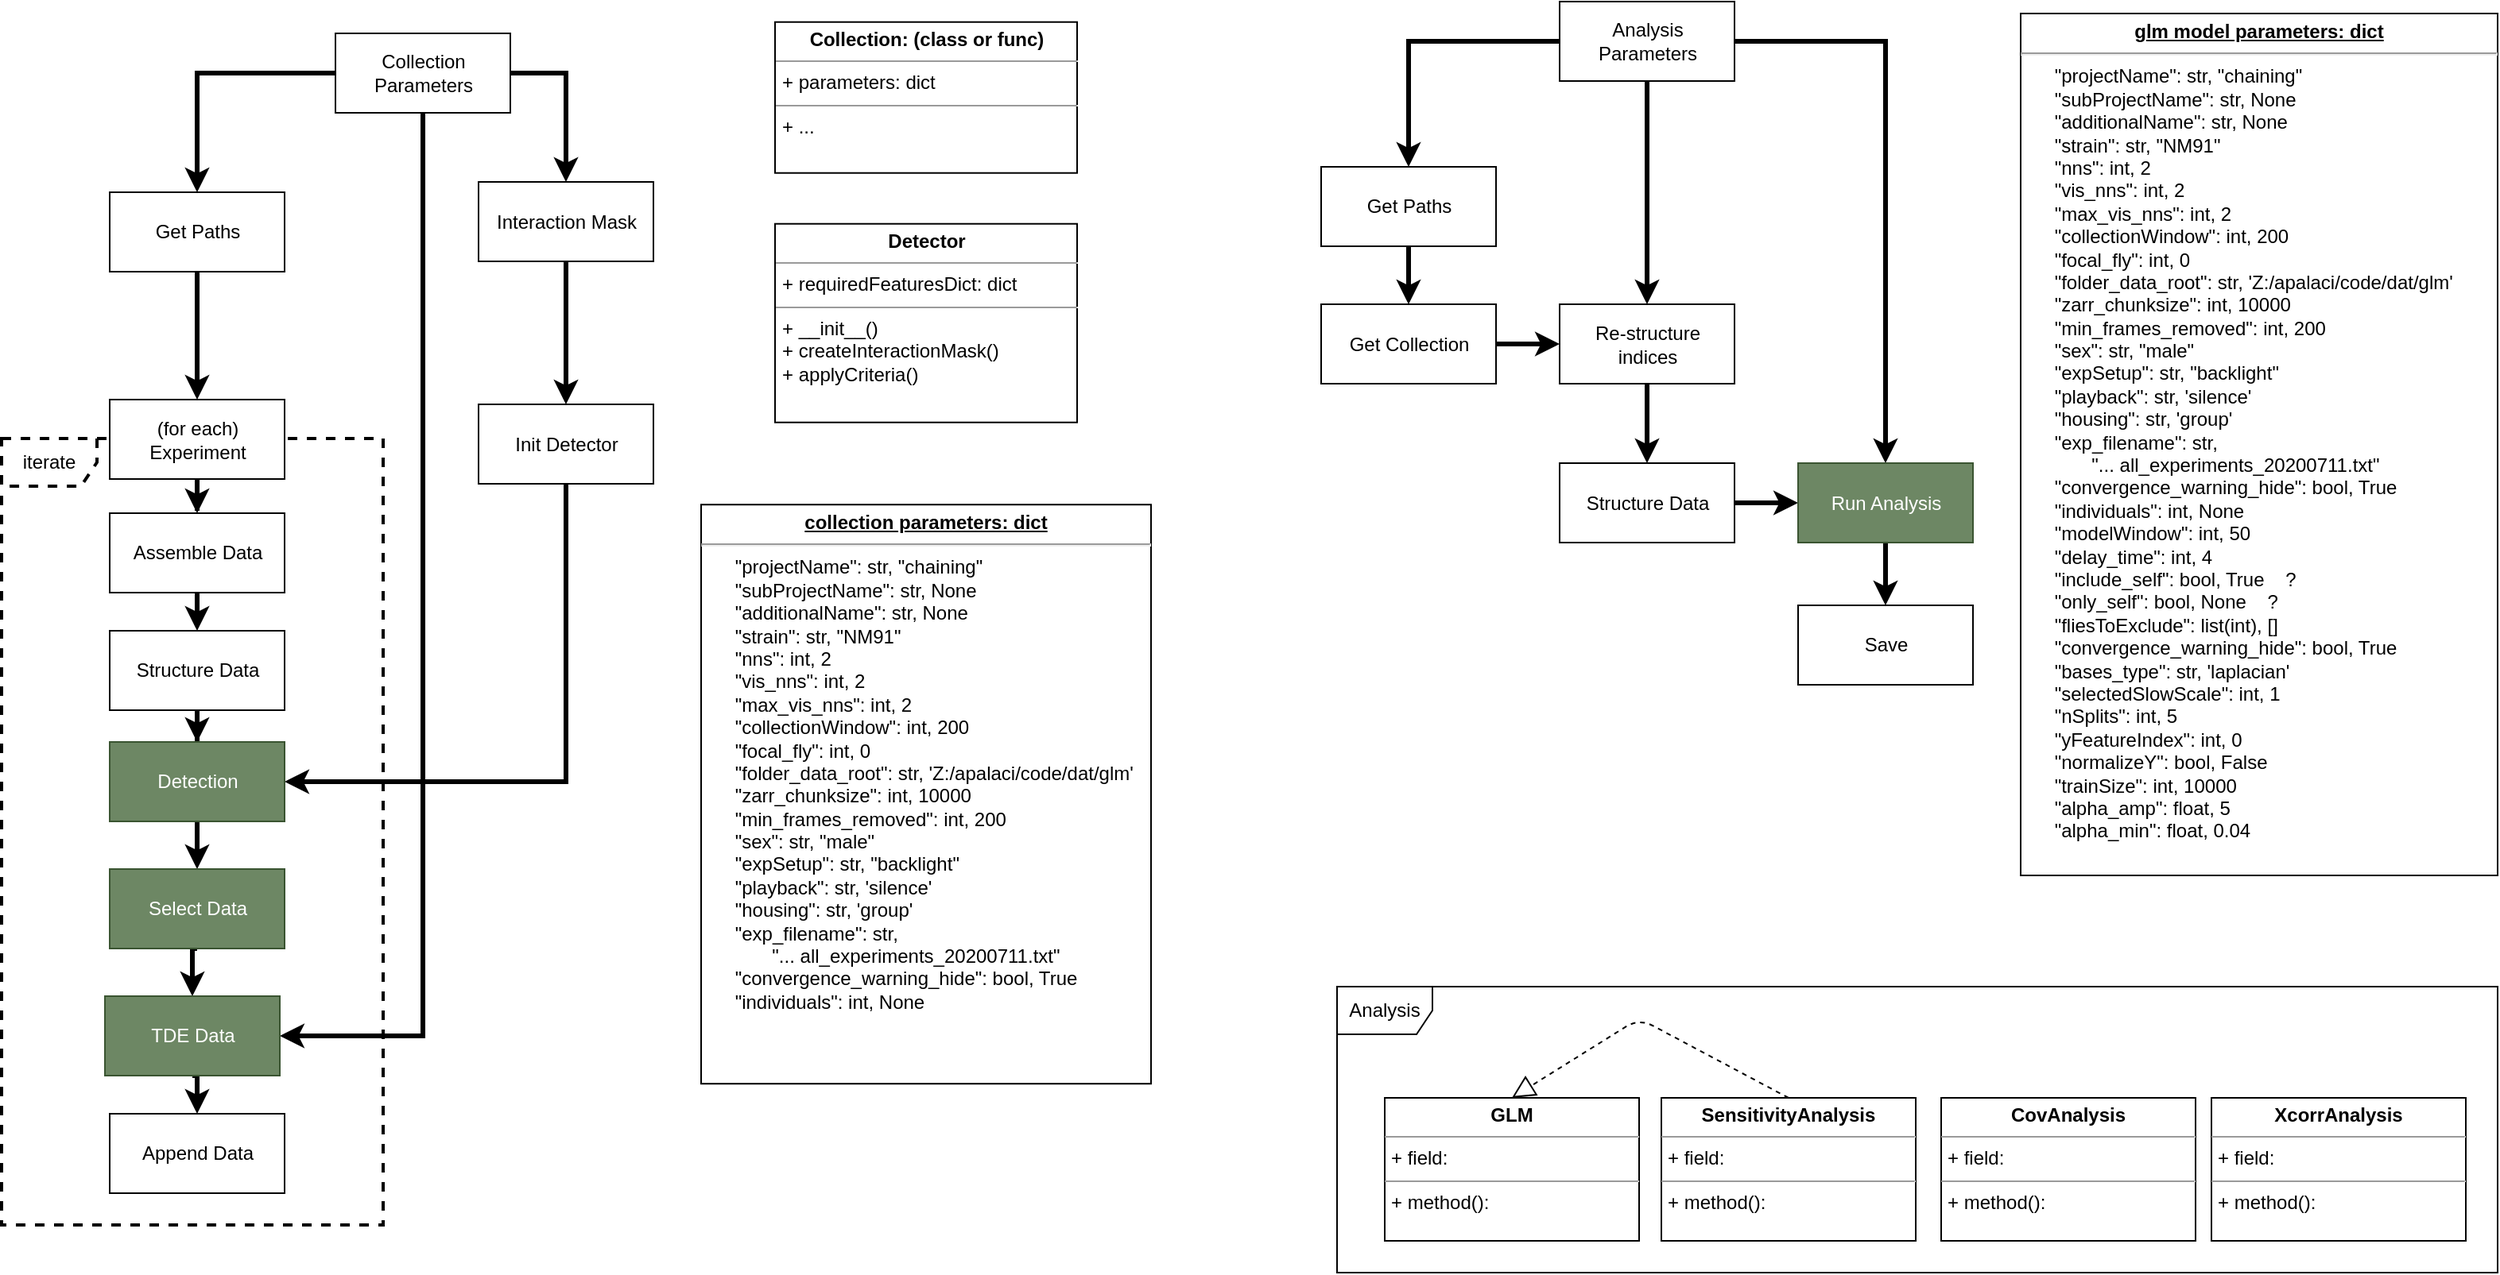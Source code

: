 <mxfile version="13.5.3" type="github">
  <diagram id="C5RBs43oDa-KdzZeNtuy" name="Page-1">
    <mxGraphModel dx="1673" dy="1039" grid="1" gridSize="10" guides="1" tooltips="1" connect="1" arrows="1" fold="1" page="1" pageScale="1" pageWidth="827" pageHeight="1169" math="0" shadow="0">
      <root>
        <mxCell id="WIyWlLk6GJQsqaUBKTNV-0" />
        <mxCell id="WIyWlLk6GJQsqaUBKTNV-1" parent="WIyWlLk6GJQsqaUBKTNV-0" />
        <mxCell id="JFaj89N5qPcVZCkDRtx0-77" value="iterate" style="shape=umlFrame;whiteSpace=wrap;html=1;dashed=1;strokeWidth=2;perimeterSpacing=0;" parent="WIyWlLk6GJQsqaUBKTNV-1" vertex="1">
          <mxGeometry x="20" y="295" width="240" height="495" as="geometry" />
        </mxCell>
        <mxCell id="JFaj89N5qPcVZCkDRtx0-0" value="Analysis" style="shape=umlFrame;whiteSpace=wrap;html=1;" parent="WIyWlLk6GJQsqaUBKTNV-1" vertex="1">
          <mxGeometry x="860" y="640" width="730" height="180" as="geometry" />
        </mxCell>
        <mxCell id="7A2K2rDcp2J9R2zN9RBH-4" value="&lt;p style=&quot;margin: 0px ; margin-top: 4px ; text-align: center&quot;&gt;&lt;b&gt;GLM&lt;br&gt;&lt;/b&gt;&lt;/p&gt;&lt;hr size=&quot;1&quot;&gt;&lt;p style=&quot;margin: 0px ; margin-left: 4px&quot;&gt;+ field: &lt;br&gt;&lt;/p&gt;&lt;hr size=&quot;1&quot;&gt;&lt;p style=&quot;margin: 0px ; margin-left: 4px&quot;&gt;+ method(): &lt;br&gt;&lt;/p&gt;" style="verticalAlign=top;align=left;overflow=fill;fontSize=12;fontFamily=Helvetica;html=1;" parent="WIyWlLk6GJQsqaUBKTNV-1" vertex="1">
          <mxGeometry x="890" y="710" width="160" height="90" as="geometry" />
        </mxCell>
        <mxCell id="JFaj89N5qPcVZCkDRtx0-1" value="&lt;p style=&quot;margin: 0px ; margin-top: 4px ; text-align: center&quot;&gt;&lt;b&gt;SensitivityAnalysis&lt;br&gt;&lt;/b&gt;&lt;/p&gt;&lt;hr size=&quot;1&quot;&gt;&lt;p style=&quot;margin: 0px ; margin-left: 4px&quot;&gt;+ field: &lt;br&gt;&lt;/p&gt;&lt;hr size=&quot;1&quot;&gt;&lt;p style=&quot;margin: 0px ; margin-left: 4px&quot;&gt;+ method(): &lt;br&gt;&lt;/p&gt;" style="verticalAlign=top;align=left;overflow=fill;fontSize=12;fontFamily=Helvetica;html=1;" parent="WIyWlLk6GJQsqaUBKTNV-1" vertex="1">
          <mxGeometry x="1064" y="710" width="160" height="90" as="geometry" />
        </mxCell>
        <mxCell id="JFaj89N5qPcVZCkDRtx0-2" value="&lt;p style=&quot;margin: 0px ; margin-top: 4px ; text-align: center&quot;&gt;&lt;b&gt;CovAnalysis&lt;br&gt;&lt;/b&gt;&lt;/p&gt;&lt;hr size=&quot;1&quot;&gt;&lt;p style=&quot;margin: 0px ; margin-left: 4px&quot;&gt;+ field: &lt;br&gt;&lt;/p&gt;&lt;hr size=&quot;1&quot;&gt;&lt;p style=&quot;margin: 0px ; margin-left: 4px&quot;&gt;+ method(): &lt;br&gt;&lt;/p&gt;" style="verticalAlign=top;align=left;overflow=fill;fontSize=12;fontFamily=Helvetica;html=1;" parent="WIyWlLk6GJQsqaUBKTNV-1" vertex="1">
          <mxGeometry x="1240" y="710" width="160" height="90" as="geometry" />
        </mxCell>
        <mxCell id="JFaj89N5qPcVZCkDRtx0-3" value="&lt;p style=&quot;margin: 0px ; margin-top: 4px ; text-align: center&quot;&gt;&lt;b&gt;XcorrAnalysis&lt;br&gt;&lt;/b&gt;&lt;/p&gt;&lt;hr size=&quot;1&quot;&gt;&lt;p style=&quot;margin: 0px ; margin-left: 4px&quot;&gt;+ field: &lt;br&gt;&lt;/p&gt;&lt;hr size=&quot;1&quot;&gt;&lt;p style=&quot;margin: 0px ; margin-left: 4px&quot;&gt;+ method(): &lt;br&gt;&lt;/p&gt;" style="verticalAlign=top;align=left;overflow=fill;fontSize=12;fontFamily=Helvetica;html=1;" parent="WIyWlLk6GJQsqaUBKTNV-1" vertex="1">
          <mxGeometry x="1410" y="710" width="160" height="90" as="geometry" />
        </mxCell>
        <mxCell id="JFaj89N5qPcVZCkDRtx0-4" value="" style="endArrow=block;dashed=1;endFill=0;endSize=12;html=1;exitX=0.5;exitY=0;exitDx=0;exitDy=0;entryX=0.5;entryY=0;entryDx=0;entryDy=0;" parent="WIyWlLk6GJQsqaUBKTNV-1" source="JFaj89N5qPcVZCkDRtx0-1" target="7A2K2rDcp2J9R2zN9RBH-4" edge="1">
          <mxGeometry width="160" relative="1" as="geometry">
            <mxPoint x="1140" y="1060" as="sourcePoint" />
            <mxPoint x="1300" y="1060" as="targetPoint" />
            <Array as="points">
              <mxPoint x="1050" y="660" />
            </Array>
          </mxGeometry>
        </mxCell>
        <mxCell id="JFaj89N5qPcVZCkDRtx0-89" style="edgeStyle=orthogonalEdgeStyle;rounded=0;orthogonalLoop=1;jettySize=auto;html=1;exitX=1;exitY=0.5;exitDx=0;exitDy=0;entryX=0.5;entryY=0;entryDx=0;entryDy=0;strokeWidth=3;" parent="WIyWlLk6GJQsqaUBKTNV-1" source="JFaj89N5qPcVZCkDRtx0-44" target="JFaj89N5qPcVZCkDRtx0-99" edge="1">
          <mxGeometry relative="1" as="geometry">
            <mxPoint x="295" y="140" as="targetPoint" />
          </mxGeometry>
        </mxCell>
        <mxCell id="JFaj89N5qPcVZCkDRtx0-91" style="edgeStyle=orthogonalEdgeStyle;rounded=0;orthogonalLoop=1;jettySize=auto;html=1;entryX=0.5;entryY=0;entryDx=0;entryDy=0;strokeWidth=3;exitX=0;exitY=0.5;exitDx=0;exitDy=0;" parent="WIyWlLk6GJQsqaUBKTNV-1" source="JFaj89N5qPcVZCkDRtx0-44" target="JFaj89N5qPcVZCkDRtx0-47" edge="1">
          <mxGeometry relative="1" as="geometry" />
        </mxCell>
        <mxCell id="JFaj89N5qPcVZCkDRtx0-145" style="edgeStyle=orthogonalEdgeStyle;rounded=0;orthogonalLoop=1;jettySize=auto;html=1;entryX=1;entryY=0.5;entryDx=0;entryDy=0;startArrow=none;startFill=0;strokeWidth=3;" parent="WIyWlLk6GJQsqaUBKTNV-1" source="JFaj89N5qPcVZCkDRtx0-44" target="JFaj89N5qPcVZCkDRtx0-139" edge="1">
          <mxGeometry relative="1" as="geometry">
            <Array as="points">
              <mxPoint x="285" y="671" />
            </Array>
          </mxGeometry>
        </mxCell>
        <mxCell id="JFaj89N5qPcVZCkDRtx0-44" value="&lt;div&gt;Collection&lt;br&gt;&lt;/div&gt;&lt;div&gt;Parameters&lt;/div&gt;" style="html=1;" parent="WIyWlLk6GJQsqaUBKTNV-1" vertex="1">
          <mxGeometry x="230" y="40" width="110" height="50" as="geometry" />
        </mxCell>
        <mxCell id="JFaj89N5qPcVZCkDRtx0-79" style="edgeStyle=orthogonalEdgeStyle;rounded=0;orthogonalLoop=1;jettySize=auto;html=1;exitX=0.5;exitY=1;exitDx=0;exitDy=0;entryX=0.5;entryY=0;entryDx=0;entryDy=0;strokeWidth=3;" parent="WIyWlLk6GJQsqaUBKTNV-1" source="JFaj89N5qPcVZCkDRtx0-47" target="JFaj89N5qPcVZCkDRtx0-78" edge="1">
          <mxGeometry relative="1" as="geometry" />
        </mxCell>
        <mxCell id="JFaj89N5qPcVZCkDRtx0-47" value="Get Paths" style="html=1;" parent="WIyWlLk6GJQsqaUBKTNV-1" vertex="1">
          <mxGeometry x="88" y="140" width="110" height="50" as="geometry" />
        </mxCell>
        <mxCell id="JFaj89N5qPcVZCkDRtx0-64" style="edgeStyle=orthogonalEdgeStyle;rounded=0;orthogonalLoop=1;jettySize=auto;html=1;exitX=0.5;exitY=1;exitDx=0;exitDy=0;entryX=0.5;entryY=0;entryDx=0;entryDy=0;strokeWidth=3;" parent="WIyWlLk6GJQsqaUBKTNV-1" source="JFaj89N5qPcVZCkDRtx0-49" target="JFaj89N5qPcVZCkDRtx0-58" edge="1">
          <mxGeometry relative="1" as="geometry" />
        </mxCell>
        <mxCell id="JFaj89N5qPcVZCkDRtx0-49" value="Assemble Data" style="html=1;" parent="WIyWlLk6GJQsqaUBKTNV-1" vertex="1">
          <mxGeometry x="88" y="342" width="110" height="50" as="geometry" />
        </mxCell>
        <mxCell id="JFaj89N5qPcVZCkDRtx0-144" style="edgeStyle=orthogonalEdgeStyle;rounded=0;orthogonalLoop=1;jettySize=auto;html=1;exitX=0.5;exitY=1;exitDx=0;exitDy=0;startArrow=none;startFill=0;strokeWidth=3;" parent="WIyWlLk6GJQsqaUBKTNV-1" source="JFaj89N5qPcVZCkDRtx0-58" target="JFaj89N5qPcVZCkDRtx0-102" edge="1">
          <mxGeometry relative="1" as="geometry" />
        </mxCell>
        <mxCell id="JFaj89N5qPcVZCkDRtx0-58" value="Structure Data" style="html=1;" parent="WIyWlLk6GJQsqaUBKTNV-1" vertex="1">
          <mxGeometry x="88" y="416" width="110" height="50" as="geometry" />
        </mxCell>
        <mxCell id="JFaj89N5qPcVZCkDRtx0-59" value="Append Data" style="html=1;" parent="WIyWlLk6GJQsqaUBKTNV-1" vertex="1">
          <mxGeometry x="88" y="720" width="110" height="50" as="geometry" />
        </mxCell>
        <mxCell id="JFaj89N5qPcVZCkDRtx0-75" style="edgeStyle=orthogonalEdgeStyle;rounded=0;orthogonalLoop=1;jettySize=auto;html=1;exitX=0.5;exitY=1;exitDx=0;exitDy=0;entryX=0.5;entryY=0;entryDx=0;entryDy=0;strokeWidth=3;" parent="WIyWlLk6GJQsqaUBKTNV-1" source="JFaj89N5qPcVZCkDRtx0-99" target="JFaj89N5qPcVZCkDRtx0-101" edge="1">
          <mxGeometry relative="1" as="geometry">
            <mxPoint x="235" y="183.5" as="sourcePoint" />
            <mxPoint x="470" y="278.5" as="targetPoint" />
          </mxGeometry>
        </mxCell>
        <mxCell id="JFaj89N5qPcVZCkDRtx0-80" style="edgeStyle=orthogonalEdgeStyle;rounded=0;orthogonalLoop=1;jettySize=auto;html=1;exitX=0.5;exitY=1;exitDx=0;exitDy=0;strokeWidth=3;" parent="WIyWlLk6GJQsqaUBKTNV-1" source="JFaj89N5qPcVZCkDRtx0-78" target="JFaj89N5qPcVZCkDRtx0-49" edge="1">
          <mxGeometry relative="1" as="geometry" />
        </mxCell>
        <mxCell id="JFaj89N5qPcVZCkDRtx0-78" value="&lt;div&gt;(for each)&lt;/div&gt;&lt;div&gt;Experiment&lt;/div&gt;" style="html=1;" parent="WIyWlLk6GJQsqaUBKTNV-1" vertex="1">
          <mxGeometry x="88" y="270.5" width="110" height="50" as="geometry" />
        </mxCell>
        <mxCell id="JFaj89N5qPcVZCkDRtx0-92" value="&lt;p style=&quot;margin: 0px ; margin-top: 4px ; text-align: center&quot;&gt;&lt;b&gt;Detector&lt;br&gt;&lt;/b&gt;&lt;/p&gt;&lt;hr size=&quot;1&quot;&gt;&lt;p style=&quot;margin: 0px ; margin-left: 4px&quot;&gt;+ requiredFeaturesDict: dict&lt;br&gt;&lt;/p&gt;&lt;hr size=&quot;1&quot;&gt;&lt;p style=&quot;margin: 0px ; margin-left: 4px&quot;&gt;+ __init__()&lt;/p&gt;&lt;p style=&quot;margin: 0px ; margin-left: 4px&quot;&gt;+ createInteractionMask()&lt;/p&gt;&lt;p style=&quot;margin: 0px ; margin-left: 4px&quot;&gt;+ applyCriteria()&lt;/p&gt;" style="verticalAlign=top;align=left;overflow=fill;fontSize=12;fontFamily=Helvetica;html=1;" parent="WIyWlLk6GJQsqaUBKTNV-1" vertex="1">
          <mxGeometry x="506.5" y="159.87" width="190" height="125" as="geometry" />
        </mxCell>
        <mxCell id="JFaj89N5qPcVZCkDRtx0-99" value="Interaction Mask" style="html=1;" parent="WIyWlLk6GJQsqaUBKTNV-1" vertex="1">
          <mxGeometry x="320" y="133.5" width="110" height="50" as="geometry" />
        </mxCell>
        <mxCell id="JFaj89N5qPcVZCkDRtx0-106" style="edgeStyle=orthogonalEdgeStyle;rounded=0;orthogonalLoop=1;jettySize=auto;html=1;exitX=0.5;exitY=1;exitDx=0;exitDy=0;entryX=1;entryY=0.5;entryDx=0;entryDy=0;startArrow=none;startFill=0;strokeWidth=3;" parent="WIyWlLk6GJQsqaUBKTNV-1" source="JFaj89N5qPcVZCkDRtx0-101" target="JFaj89N5qPcVZCkDRtx0-102" edge="1">
          <mxGeometry relative="1" as="geometry" />
        </mxCell>
        <mxCell id="JFaj89N5qPcVZCkDRtx0-101" value="Init Detector" style="html=1;" parent="WIyWlLk6GJQsqaUBKTNV-1" vertex="1">
          <mxGeometry x="320" y="273.5" width="110" height="50" as="geometry" />
        </mxCell>
        <mxCell id="JFaj89N5qPcVZCkDRtx0-140" style="edgeStyle=orthogonalEdgeStyle;rounded=0;orthogonalLoop=1;jettySize=auto;html=1;exitX=0.5;exitY=1;exitDx=0;exitDy=0;entryX=0.5;entryY=0;entryDx=0;entryDy=0;startArrow=none;startFill=0;strokeWidth=3;" parent="WIyWlLk6GJQsqaUBKTNV-1" source="JFaj89N5qPcVZCkDRtx0-102" target="JFaj89N5qPcVZCkDRtx0-138" edge="1">
          <mxGeometry relative="1" as="geometry" />
        </mxCell>
        <mxCell id="JFaj89N5qPcVZCkDRtx0-102" value="Detection" style="html=1;fillColor=#6d8764;strokeColor=#3A5431;fontColor=#ffffff;" parent="WIyWlLk6GJQsqaUBKTNV-1" vertex="1">
          <mxGeometry x="88" y="486" width="110" height="50" as="geometry" />
        </mxCell>
        <mxCell id="JFaj89N5qPcVZCkDRtx0-104" value="&lt;p style=&quot;margin: 0px ; margin-top: 4px ; text-align: center&quot;&gt;&lt;b&gt;Collection: (class or func)&lt;br&gt;&lt;/b&gt;&lt;/p&gt;&lt;hr size=&quot;1&quot;&gt;&lt;p style=&quot;margin: 0px ; margin-left: 4px&quot;&gt;+ parameters: dict&lt;br&gt;&lt;/p&gt;&lt;hr size=&quot;1&quot;&gt;&lt;p style=&quot;margin: 0px ; margin-left: 4px&quot;&gt;+ ...&lt;br&gt;&lt;/p&gt;" style="verticalAlign=top;align=left;overflow=fill;fontSize=12;fontFamily=Helvetica;html=1;" parent="WIyWlLk6GJQsqaUBKTNV-1" vertex="1">
          <mxGeometry x="506.5" y="32.87" width="190" height="95" as="geometry" />
        </mxCell>
        <mxCell id="JFaj89N5qPcVZCkDRtx0-107" value="&lt;p style=&quot;margin: 0px ; margin-top: 4px ; text-align: center ; text-decoration: underline&quot;&gt;&lt;b&gt;collection parameters: dict&lt;br&gt;&lt;/b&gt;&lt;/p&gt;&lt;hr&gt;&lt;p style=&quot;margin: 0px ; margin-left: 8px&quot;&gt;&amp;nbsp;&amp;nbsp;&amp;nbsp; &quot;projectName&quot;: str, &quot;chaining&quot;&lt;br&gt;&amp;nbsp;&amp;nbsp;&amp;nbsp; &quot;subProjectName&quot;: str, None&lt;br&gt;&amp;nbsp;&amp;nbsp;&amp;nbsp; &quot;additionalName&quot;: str, None&lt;br&gt;&amp;nbsp;&amp;nbsp;&amp;nbsp; &quot;strain&quot;: str, &quot;NM91&quot;&lt;br&gt;&amp;nbsp;&amp;nbsp;&amp;nbsp; &quot;nns&quot;: int, 2&lt;br&gt;&amp;nbsp;&amp;nbsp;&amp;nbsp; &quot;vis_nns&quot;: int, 2&lt;br&gt;&amp;nbsp;&amp;nbsp;&amp;nbsp; &quot;max_vis_nns&quot;: int, 2&lt;br&gt;&amp;nbsp;&amp;nbsp;&amp;nbsp; &quot;collectionWindow&quot;: int, 200&lt;br&gt;&amp;nbsp;&amp;nbsp;&amp;nbsp; &quot;focal_fly&quot;: int, 0&lt;br&gt;&amp;nbsp;&amp;nbsp;&amp;nbsp; &quot;folder_data_root&quot;: str, &#39;Z:/apalaci/code/dat/glm&#39;&lt;br&gt;&amp;nbsp;&amp;nbsp;&amp;nbsp; &quot;zarr_chunksize&quot;: int, 10000&lt;br&gt;&amp;nbsp;&amp;nbsp;&amp;nbsp; &quot;min_frames_removed&quot;: int, 200&lt;br&gt;&amp;nbsp;&amp;nbsp;&amp;nbsp; &quot;sex&quot;: str, &quot;male&quot;&lt;br&gt;&amp;nbsp;&amp;nbsp;&amp;nbsp; &quot;expSetup&quot;: str, &quot;backlight&quot;&lt;br&gt;&amp;nbsp;&amp;nbsp;&amp;nbsp; &quot;playback&quot;: str, &#39;silence&#39;&lt;br&gt;&amp;nbsp;&amp;nbsp;&amp;nbsp; &quot;housing&quot;: str, &#39;group&#39;&lt;br&gt;&amp;nbsp;&amp;nbsp;&amp;nbsp; &quot;exp_filename&quot;: str,&lt;br&gt;&lt;/p&gt;&lt;p style=&quot;margin: 0px ; margin-left: 8px&quot;&gt;&amp;nbsp;&amp;nbsp;&amp;nbsp;&amp;nbsp;&amp;nbsp;&amp;nbsp;&amp;nbsp;&amp;nbsp;&amp;nbsp;&amp;nbsp; &quot;... all_experiments_20200711.txt&quot;&lt;br&gt;&amp;nbsp;&amp;nbsp;&amp;nbsp; &quot;convergence_warning_hide&quot;: bool, True&lt;br&gt;&amp;nbsp;&amp;nbsp;&amp;nbsp; &quot;individuals&quot;: int, None&lt;br&gt;&lt;/p&gt;" style="verticalAlign=top;align=left;overflow=fill;fontSize=12;fontFamily=Helvetica;html=1;strokeWidth=1;" parent="WIyWlLk6GJQsqaUBKTNV-1" vertex="1">
          <mxGeometry x="460" y="336.62" width="283" height="364.5" as="geometry" />
        </mxCell>
        <mxCell id="JFaj89N5qPcVZCkDRtx0-129" style="edgeStyle=orthogonalEdgeStyle;rounded=0;orthogonalLoop=1;jettySize=auto;html=1;exitX=0;exitY=0.5;exitDx=0;exitDy=0;entryX=0.5;entryY=0;entryDx=0;entryDy=0;startArrow=none;startFill=0;strokeWidth=3;" parent="WIyWlLk6GJQsqaUBKTNV-1" source="JFaj89N5qPcVZCkDRtx0-112" target="JFaj89N5qPcVZCkDRtx0-114" edge="1">
          <mxGeometry relative="1" as="geometry" />
        </mxCell>
        <mxCell id="JFaj89N5qPcVZCkDRtx0-130" style="edgeStyle=orthogonalEdgeStyle;rounded=0;orthogonalLoop=1;jettySize=auto;html=1;exitX=0.5;exitY=1;exitDx=0;exitDy=0;entryX=0.5;entryY=0;entryDx=0;entryDy=0;startArrow=none;startFill=0;strokeWidth=3;" parent="WIyWlLk6GJQsqaUBKTNV-1" source="JFaj89N5qPcVZCkDRtx0-112" target="JFaj89N5qPcVZCkDRtx0-127" edge="1">
          <mxGeometry relative="1" as="geometry" />
        </mxCell>
        <mxCell id="JFaj89N5qPcVZCkDRtx0-131" style="edgeStyle=orthogonalEdgeStyle;rounded=0;orthogonalLoop=1;jettySize=auto;html=1;exitX=1;exitY=0.5;exitDx=0;exitDy=0;startArrow=none;startFill=0;strokeWidth=3;" parent="WIyWlLk6GJQsqaUBKTNV-1" source="JFaj89N5qPcVZCkDRtx0-112" target="JFaj89N5qPcVZCkDRtx0-128" edge="1">
          <mxGeometry relative="1" as="geometry" />
        </mxCell>
        <mxCell id="JFaj89N5qPcVZCkDRtx0-112" value="&lt;div&gt;Analysis&lt;br&gt;&lt;/div&gt;&lt;div&gt;Parameters&lt;/div&gt;" style="html=1;" parent="WIyWlLk6GJQsqaUBKTNV-1" vertex="1">
          <mxGeometry x="1000" y="20" width="110" height="50" as="geometry" />
        </mxCell>
        <mxCell id="JFaj89N5qPcVZCkDRtx0-132" style="edgeStyle=orthogonalEdgeStyle;rounded=0;orthogonalLoop=1;jettySize=auto;html=1;exitX=0.5;exitY=1;exitDx=0;exitDy=0;entryX=0.5;entryY=0;entryDx=0;entryDy=0;startArrow=none;startFill=0;strokeWidth=3;" parent="WIyWlLk6GJQsqaUBKTNV-1" source="JFaj89N5qPcVZCkDRtx0-114" target="JFaj89N5qPcVZCkDRtx0-116" edge="1">
          <mxGeometry relative="1" as="geometry" />
        </mxCell>
        <mxCell id="JFaj89N5qPcVZCkDRtx0-114" value="Get Paths" style="html=1;" parent="WIyWlLk6GJQsqaUBKTNV-1" vertex="1">
          <mxGeometry x="850" y="124" width="110" height="50" as="geometry" />
        </mxCell>
        <mxCell id="JFaj89N5qPcVZCkDRtx0-134" style="edgeStyle=orthogonalEdgeStyle;rounded=0;orthogonalLoop=1;jettySize=auto;html=1;exitX=1;exitY=0.5;exitDx=0;exitDy=0;startArrow=none;startFill=0;strokeWidth=3;" parent="WIyWlLk6GJQsqaUBKTNV-1" source="JFaj89N5qPcVZCkDRtx0-116" target="JFaj89N5qPcVZCkDRtx0-127" edge="1">
          <mxGeometry relative="1" as="geometry" />
        </mxCell>
        <mxCell id="JFaj89N5qPcVZCkDRtx0-116" value="Get Collection" style="html=1;" parent="WIyWlLk6GJQsqaUBKTNV-1" vertex="1">
          <mxGeometry x="850" y="210.5" width="110" height="50" as="geometry" />
        </mxCell>
        <mxCell id="JFaj89N5qPcVZCkDRtx0-135" style="edgeStyle=orthogonalEdgeStyle;rounded=0;orthogonalLoop=1;jettySize=auto;html=1;exitX=1;exitY=0.5;exitDx=0;exitDy=0;entryX=0;entryY=0.5;entryDx=0;entryDy=0;startArrow=none;startFill=0;strokeWidth=3;" parent="WIyWlLk6GJQsqaUBKTNV-1" source="JFaj89N5qPcVZCkDRtx0-118" target="JFaj89N5qPcVZCkDRtx0-128" edge="1">
          <mxGeometry relative="1" as="geometry" />
        </mxCell>
        <mxCell id="JFaj89N5qPcVZCkDRtx0-118" value="Structure Data" style="html=1;" parent="WIyWlLk6GJQsqaUBKTNV-1" vertex="1">
          <mxGeometry x="1000" y="310.5" width="110" height="50" as="geometry" />
        </mxCell>
        <mxCell id="JFaj89N5qPcVZCkDRtx0-121" value="Save" style="html=1;" parent="WIyWlLk6GJQsqaUBKTNV-1" vertex="1">
          <mxGeometry x="1150" y="400" width="110" height="50" as="geometry" />
        </mxCell>
        <mxCell id="JFaj89N5qPcVZCkDRtx0-133" style="edgeStyle=orthogonalEdgeStyle;rounded=0;orthogonalLoop=1;jettySize=auto;html=1;exitX=0.5;exitY=1;exitDx=0;exitDy=0;entryX=0.5;entryY=0;entryDx=0;entryDy=0;startArrow=none;startFill=0;strokeWidth=3;" parent="WIyWlLk6GJQsqaUBKTNV-1" source="JFaj89N5qPcVZCkDRtx0-127" target="JFaj89N5qPcVZCkDRtx0-118" edge="1">
          <mxGeometry relative="1" as="geometry" />
        </mxCell>
        <mxCell id="JFaj89N5qPcVZCkDRtx0-127" value="&lt;div&gt;Re-structure&lt;/div&gt;&lt;div&gt;indices&lt;/div&gt;" style="html=1;" parent="WIyWlLk6GJQsqaUBKTNV-1" vertex="1">
          <mxGeometry x="1000" y="210.5" width="110" height="50" as="geometry" />
        </mxCell>
        <mxCell id="JFaj89N5qPcVZCkDRtx0-136" style="edgeStyle=orthogonalEdgeStyle;rounded=0;orthogonalLoop=1;jettySize=auto;html=1;exitX=0.5;exitY=1;exitDx=0;exitDy=0;startArrow=none;startFill=0;strokeWidth=3;" parent="WIyWlLk6GJQsqaUBKTNV-1" source="JFaj89N5qPcVZCkDRtx0-128" target="JFaj89N5qPcVZCkDRtx0-121" edge="1">
          <mxGeometry relative="1" as="geometry" />
        </mxCell>
        <mxCell id="JFaj89N5qPcVZCkDRtx0-128" value="Run Analysis" style="html=1;fillColor=#6d8764;strokeColor=#3A5431;fontColor=#ffffff;" parent="WIyWlLk6GJQsqaUBKTNV-1" vertex="1">
          <mxGeometry x="1150" y="310.5" width="110" height="50" as="geometry" />
        </mxCell>
        <mxCell id="JFaj89N5qPcVZCkDRtx0-141" style="edgeStyle=orthogonalEdgeStyle;rounded=0;orthogonalLoop=1;jettySize=auto;html=1;exitX=0.5;exitY=1;exitDx=0;exitDy=0;entryX=0.5;entryY=0;entryDx=0;entryDy=0;startArrow=none;startFill=0;strokeWidth=3;" parent="WIyWlLk6GJQsqaUBKTNV-1" source="JFaj89N5qPcVZCkDRtx0-138" target="JFaj89N5qPcVZCkDRtx0-139" edge="1">
          <mxGeometry relative="1" as="geometry" />
        </mxCell>
        <mxCell id="JFaj89N5qPcVZCkDRtx0-138" value="Select Data" style="html=1;fillColor=#6d8764;strokeColor=#3A5431;fontColor=#ffffff;" parent="WIyWlLk6GJQsqaUBKTNV-1" vertex="1">
          <mxGeometry x="88" y="566" width="110" height="50" as="geometry" />
        </mxCell>
        <mxCell id="JFaj89N5qPcVZCkDRtx0-142" style="edgeStyle=orthogonalEdgeStyle;rounded=0;orthogonalLoop=1;jettySize=auto;html=1;exitX=0.5;exitY=1;exitDx=0;exitDy=0;entryX=0.5;entryY=0;entryDx=0;entryDy=0;startArrow=none;startFill=0;strokeWidth=3;" parent="WIyWlLk6GJQsqaUBKTNV-1" source="JFaj89N5qPcVZCkDRtx0-139" target="JFaj89N5qPcVZCkDRtx0-59" edge="1">
          <mxGeometry relative="1" as="geometry" />
        </mxCell>
        <mxCell id="JFaj89N5qPcVZCkDRtx0-139" value="TDE Data" style="html=1;fillColor=#6d8764;strokeColor=#3A5431;fontColor=#ffffff;" parent="WIyWlLk6GJQsqaUBKTNV-1" vertex="1">
          <mxGeometry x="85" y="646" width="110" height="50" as="geometry" />
        </mxCell>
        <mxCell id="JFaj89N5qPcVZCkDRtx0-146" value="&lt;p style=&quot;margin: 0px ; margin-top: 4px ; text-align: center ; text-decoration: underline&quot;&gt;&lt;b&gt;glm model parameters: dict&lt;br&gt;&lt;/b&gt;&lt;/p&gt;&lt;hr&gt;&lt;p style=&quot;margin: 0px ; margin-left: 8px&quot;&gt;&amp;nbsp;&amp;nbsp;&amp;nbsp; &quot;projectName&quot;: str, &quot;chaining&quot;&lt;br&gt;&amp;nbsp;&amp;nbsp;&amp;nbsp; &quot;subProjectName&quot;: str, None&lt;br&gt;&amp;nbsp;&amp;nbsp;&amp;nbsp; &quot;additionalName&quot;: str, None&lt;br&gt;&amp;nbsp;&amp;nbsp;&amp;nbsp; &quot;strain&quot;: str, &quot;NM91&quot;&lt;br&gt;&amp;nbsp;&amp;nbsp;&amp;nbsp; &quot;nns&quot;: int, 2&lt;br&gt;&amp;nbsp;&amp;nbsp;&amp;nbsp; &quot;vis_nns&quot;: int, 2&lt;br&gt;&amp;nbsp;&amp;nbsp;&amp;nbsp; &quot;max_vis_nns&quot;: int, 2&lt;br&gt;&amp;nbsp;&amp;nbsp;&amp;nbsp; &quot;collectionWindow&quot;: int, 200&lt;br&gt;&amp;nbsp;&amp;nbsp;&amp;nbsp; &quot;focal_fly&quot;: int, 0&lt;br&gt;&amp;nbsp;&amp;nbsp;&amp;nbsp; &quot;folder_data_root&quot;: str, &#39;Z:/apalaci/code/dat/glm&#39;&lt;br&gt;&amp;nbsp;&amp;nbsp;&amp;nbsp; &quot;zarr_chunksize&quot;: int, 10000&lt;br&gt;&amp;nbsp;&amp;nbsp;&amp;nbsp; &quot;min_frames_removed&quot;: int, 200&lt;br&gt;&amp;nbsp;&amp;nbsp;&amp;nbsp; &quot;sex&quot;: str, &quot;male&quot;&lt;br&gt;&amp;nbsp;&amp;nbsp;&amp;nbsp; &quot;expSetup&quot;: str, &quot;backlight&quot;&lt;br&gt;&amp;nbsp;&amp;nbsp;&amp;nbsp; &quot;playback&quot;: str, &#39;silence&#39;&lt;br&gt;&amp;nbsp;&amp;nbsp;&amp;nbsp; &quot;housing&quot;: str, &#39;group&#39;&lt;br&gt;&amp;nbsp;&amp;nbsp;&amp;nbsp; &quot;exp_filename&quot;: str,&lt;br&gt;&lt;/p&gt;&lt;p style=&quot;margin: 0px ; margin-left: 8px&quot;&gt;&amp;nbsp;&amp;nbsp;&amp;nbsp;&amp;nbsp;&amp;nbsp;&amp;nbsp;&amp;nbsp;&amp;nbsp;&amp;nbsp;&amp;nbsp; &quot;... all_experiments_20200711.txt&quot;&lt;br&gt;&amp;nbsp;&amp;nbsp;&amp;nbsp; &quot;convergence_warning_hide&quot;: bool, True&lt;br&gt;&amp;nbsp;&amp;nbsp;&amp;nbsp; &quot;individuals&quot;: int, None&lt;/p&gt;&lt;p style=&quot;margin: 0px ; margin-left: 8px&quot;&gt;&amp;nbsp;&amp;nbsp;&amp;nbsp; &quot;modelWindow&quot;: int, 50&lt;/p&gt;&lt;p style=&quot;margin: 0px ; margin-left: 8px&quot;&gt;&amp;nbsp;&amp;nbsp;&amp;nbsp; &quot;delay_time&quot;: int, 4&lt;br&gt;&amp;nbsp;&amp;nbsp;&amp;nbsp; &quot;include_self&quot;: bool, True&amp;nbsp;&amp;nbsp;&amp;nbsp; ?&lt;br&gt;&amp;nbsp;&amp;nbsp;&amp;nbsp; &quot;only_self&quot;: bool, None&amp;nbsp;&amp;nbsp;&amp;nbsp; ?&lt;br&gt;&amp;nbsp;&amp;nbsp;&amp;nbsp; &quot;fliesToExclude&quot;: list(int), []&lt;br&gt;&amp;nbsp;&amp;nbsp;&amp;nbsp; &quot;convergence_warning_hide&quot;: bool, True&lt;br&gt;&amp;nbsp;&amp;nbsp;&amp;nbsp; &quot;bases_type&quot;: str, &#39;laplacian&#39;&lt;br&gt;&amp;nbsp;&amp;nbsp;&amp;nbsp; &quot;selectedSlowScale&quot;: int, 1&lt;br&gt;&amp;nbsp;&amp;nbsp;&amp;nbsp; &quot;nSplits&quot;: int, 5&lt;br&gt;&amp;nbsp;&amp;nbsp;&amp;nbsp; &quot;yFeatureIndex&quot;: int, 0&lt;br&gt;&amp;nbsp;&amp;nbsp;&amp;nbsp; &quot;normalizeY&quot;: bool, False&lt;br&gt;&amp;nbsp;&amp;nbsp;&amp;nbsp; &quot;trainSize&quot;: int, 10000&lt;br&gt;&amp;nbsp;&amp;nbsp;&amp;nbsp; &quot;alpha_amp&quot;: float, 5&lt;br&gt;&amp;nbsp;&amp;nbsp;&amp;nbsp; &quot;alpha_min&quot;: float, 0.04&lt;br&gt;&lt;/p&gt;" style="verticalAlign=top;align=left;overflow=fill;fontSize=12;fontFamily=Helvetica;html=1;strokeWidth=1;" parent="WIyWlLk6GJQsqaUBKTNV-1" vertex="1">
          <mxGeometry x="1290" y="27.5" width="300" height="542.5" as="geometry" />
        </mxCell>
      </root>
    </mxGraphModel>
  </diagram>
</mxfile>
